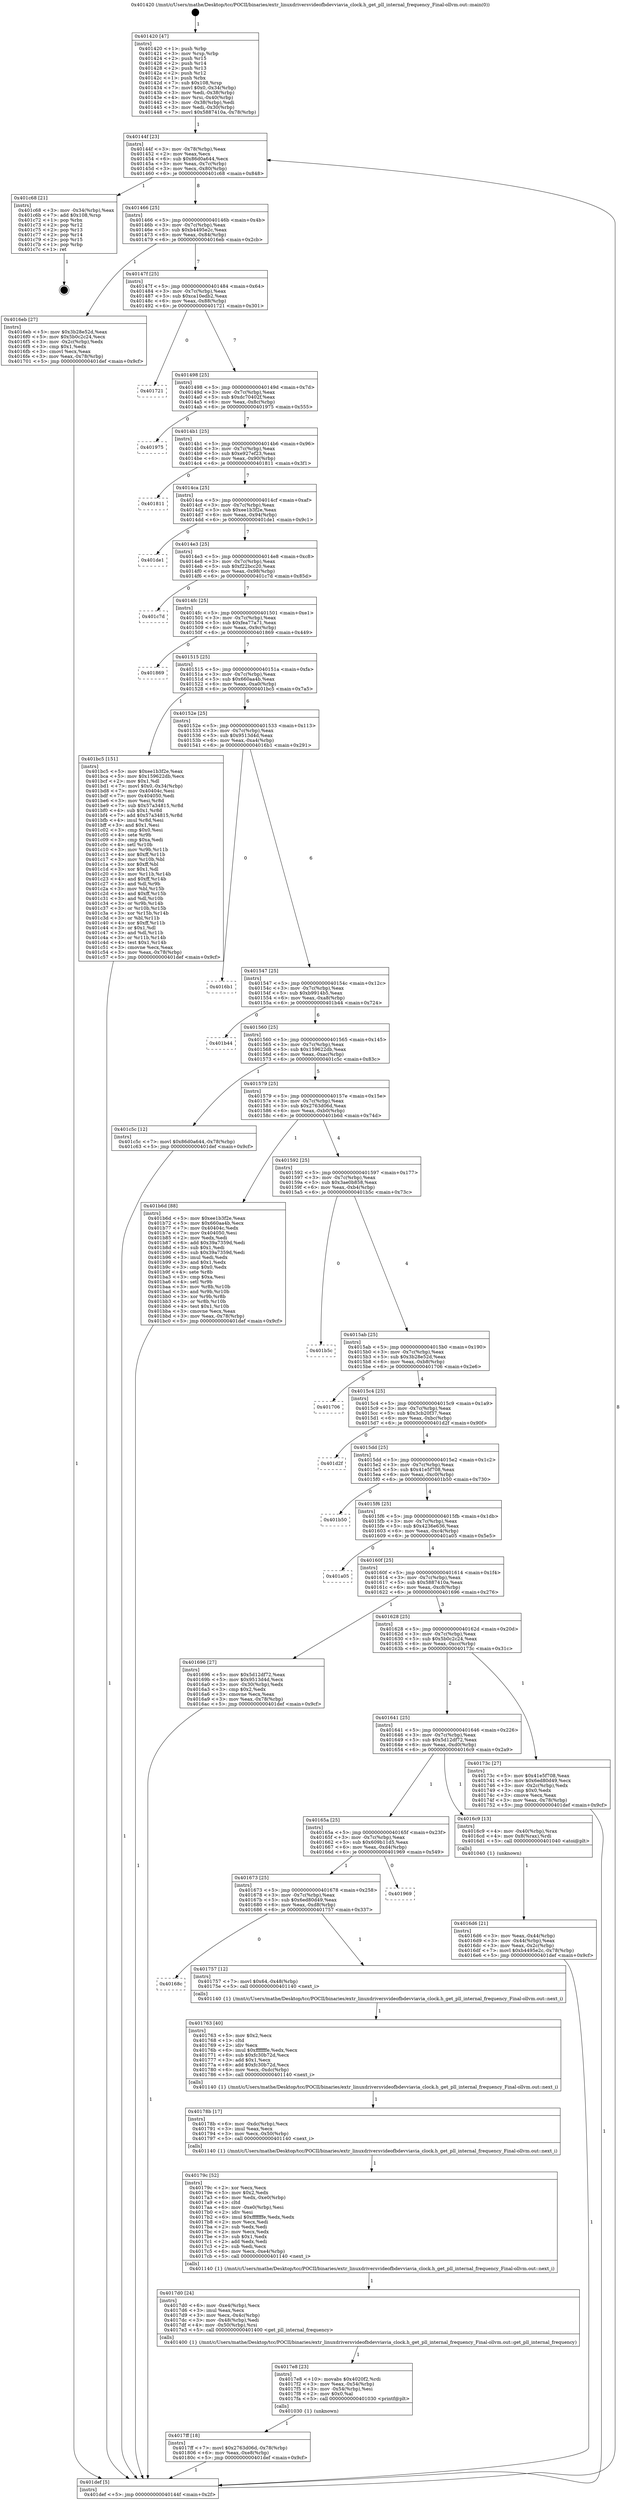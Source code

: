 digraph "0x401420" {
  label = "0x401420 (/mnt/c/Users/mathe/Desktop/tcc/POCII/binaries/extr_linuxdriversvideofbdevviavia_clock.h_get_pll_internal_frequency_Final-ollvm.out::main(0))"
  labelloc = "t"
  node[shape=record]

  Entry [label="",width=0.3,height=0.3,shape=circle,fillcolor=black,style=filled]
  "0x40144f" [label="{
     0x40144f [23]\l
     | [instrs]\l
     &nbsp;&nbsp;0x40144f \<+3\>: mov -0x78(%rbp),%eax\l
     &nbsp;&nbsp;0x401452 \<+2\>: mov %eax,%ecx\l
     &nbsp;&nbsp;0x401454 \<+6\>: sub $0x86d0a644,%ecx\l
     &nbsp;&nbsp;0x40145a \<+3\>: mov %eax,-0x7c(%rbp)\l
     &nbsp;&nbsp;0x40145d \<+3\>: mov %ecx,-0x80(%rbp)\l
     &nbsp;&nbsp;0x401460 \<+6\>: je 0000000000401c68 \<main+0x848\>\l
  }"]
  "0x401c68" [label="{
     0x401c68 [21]\l
     | [instrs]\l
     &nbsp;&nbsp;0x401c68 \<+3\>: mov -0x34(%rbp),%eax\l
     &nbsp;&nbsp;0x401c6b \<+7\>: add $0x108,%rsp\l
     &nbsp;&nbsp;0x401c72 \<+1\>: pop %rbx\l
     &nbsp;&nbsp;0x401c73 \<+2\>: pop %r12\l
     &nbsp;&nbsp;0x401c75 \<+2\>: pop %r13\l
     &nbsp;&nbsp;0x401c77 \<+2\>: pop %r14\l
     &nbsp;&nbsp;0x401c79 \<+2\>: pop %r15\l
     &nbsp;&nbsp;0x401c7b \<+1\>: pop %rbp\l
     &nbsp;&nbsp;0x401c7c \<+1\>: ret\l
  }"]
  "0x401466" [label="{
     0x401466 [25]\l
     | [instrs]\l
     &nbsp;&nbsp;0x401466 \<+5\>: jmp 000000000040146b \<main+0x4b\>\l
     &nbsp;&nbsp;0x40146b \<+3\>: mov -0x7c(%rbp),%eax\l
     &nbsp;&nbsp;0x40146e \<+5\>: sub $0xb4495e2c,%eax\l
     &nbsp;&nbsp;0x401473 \<+6\>: mov %eax,-0x84(%rbp)\l
     &nbsp;&nbsp;0x401479 \<+6\>: je 00000000004016eb \<main+0x2cb\>\l
  }"]
  Exit [label="",width=0.3,height=0.3,shape=circle,fillcolor=black,style=filled,peripheries=2]
  "0x4016eb" [label="{
     0x4016eb [27]\l
     | [instrs]\l
     &nbsp;&nbsp;0x4016eb \<+5\>: mov $0x3b28e52d,%eax\l
     &nbsp;&nbsp;0x4016f0 \<+5\>: mov $0x5b0c2c24,%ecx\l
     &nbsp;&nbsp;0x4016f5 \<+3\>: mov -0x2c(%rbp),%edx\l
     &nbsp;&nbsp;0x4016f8 \<+3\>: cmp $0x1,%edx\l
     &nbsp;&nbsp;0x4016fb \<+3\>: cmovl %ecx,%eax\l
     &nbsp;&nbsp;0x4016fe \<+3\>: mov %eax,-0x78(%rbp)\l
     &nbsp;&nbsp;0x401701 \<+5\>: jmp 0000000000401def \<main+0x9cf\>\l
  }"]
  "0x40147f" [label="{
     0x40147f [25]\l
     | [instrs]\l
     &nbsp;&nbsp;0x40147f \<+5\>: jmp 0000000000401484 \<main+0x64\>\l
     &nbsp;&nbsp;0x401484 \<+3\>: mov -0x7c(%rbp),%eax\l
     &nbsp;&nbsp;0x401487 \<+5\>: sub $0xca10edb2,%eax\l
     &nbsp;&nbsp;0x40148c \<+6\>: mov %eax,-0x88(%rbp)\l
     &nbsp;&nbsp;0x401492 \<+6\>: je 0000000000401721 \<main+0x301\>\l
  }"]
  "0x4017ff" [label="{
     0x4017ff [18]\l
     | [instrs]\l
     &nbsp;&nbsp;0x4017ff \<+7\>: movl $0x2763d06d,-0x78(%rbp)\l
     &nbsp;&nbsp;0x401806 \<+6\>: mov %eax,-0xe8(%rbp)\l
     &nbsp;&nbsp;0x40180c \<+5\>: jmp 0000000000401def \<main+0x9cf\>\l
  }"]
  "0x401721" [label="{
     0x401721\l
  }", style=dashed]
  "0x401498" [label="{
     0x401498 [25]\l
     | [instrs]\l
     &nbsp;&nbsp;0x401498 \<+5\>: jmp 000000000040149d \<main+0x7d\>\l
     &nbsp;&nbsp;0x40149d \<+3\>: mov -0x7c(%rbp),%eax\l
     &nbsp;&nbsp;0x4014a0 \<+5\>: sub $0xdc70402f,%eax\l
     &nbsp;&nbsp;0x4014a5 \<+6\>: mov %eax,-0x8c(%rbp)\l
     &nbsp;&nbsp;0x4014ab \<+6\>: je 0000000000401975 \<main+0x555\>\l
  }"]
  "0x4017e8" [label="{
     0x4017e8 [23]\l
     | [instrs]\l
     &nbsp;&nbsp;0x4017e8 \<+10\>: movabs $0x4020f2,%rdi\l
     &nbsp;&nbsp;0x4017f2 \<+3\>: mov %eax,-0x54(%rbp)\l
     &nbsp;&nbsp;0x4017f5 \<+3\>: mov -0x54(%rbp),%esi\l
     &nbsp;&nbsp;0x4017f8 \<+2\>: mov $0x0,%al\l
     &nbsp;&nbsp;0x4017fa \<+5\>: call 0000000000401030 \<printf@plt\>\l
     | [calls]\l
     &nbsp;&nbsp;0x401030 \{1\} (unknown)\l
  }"]
  "0x401975" [label="{
     0x401975\l
  }", style=dashed]
  "0x4014b1" [label="{
     0x4014b1 [25]\l
     | [instrs]\l
     &nbsp;&nbsp;0x4014b1 \<+5\>: jmp 00000000004014b6 \<main+0x96\>\l
     &nbsp;&nbsp;0x4014b6 \<+3\>: mov -0x7c(%rbp),%eax\l
     &nbsp;&nbsp;0x4014b9 \<+5\>: sub $0xe927ef23,%eax\l
     &nbsp;&nbsp;0x4014be \<+6\>: mov %eax,-0x90(%rbp)\l
     &nbsp;&nbsp;0x4014c4 \<+6\>: je 0000000000401811 \<main+0x3f1\>\l
  }"]
  "0x4017d0" [label="{
     0x4017d0 [24]\l
     | [instrs]\l
     &nbsp;&nbsp;0x4017d0 \<+6\>: mov -0xe4(%rbp),%ecx\l
     &nbsp;&nbsp;0x4017d6 \<+3\>: imul %eax,%ecx\l
     &nbsp;&nbsp;0x4017d9 \<+3\>: mov %ecx,-0x4c(%rbp)\l
     &nbsp;&nbsp;0x4017dc \<+3\>: mov -0x48(%rbp),%edi\l
     &nbsp;&nbsp;0x4017df \<+4\>: mov -0x50(%rbp),%rsi\l
     &nbsp;&nbsp;0x4017e3 \<+5\>: call 0000000000401400 \<get_pll_internal_frequency\>\l
     | [calls]\l
     &nbsp;&nbsp;0x401400 \{1\} (/mnt/c/Users/mathe/Desktop/tcc/POCII/binaries/extr_linuxdriversvideofbdevviavia_clock.h_get_pll_internal_frequency_Final-ollvm.out::get_pll_internal_frequency)\l
  }"]
  "0x401811" [label="{
     0x401811\l
  }", style=dashed]
  "0x4014ca" [label="{
     0x4014ca [25]\l
     | [instrs]\l
     &nbsp;&nbsp;0x4014ca \<+5\>: jmp 00000000004014cf \<main+0xaf\>\l
     &nbsp;&nbsp;0x4014cf \<+3\>: mov -0x7c(%rbp),%eax\l
     &nbsp;&nbsp;0x4014d2 \<+5\>: sub $0xee1b3f2e,%eax\l
     &nbsp;&nbsp;0x4014d7 \<+6\>: mov %eax,-0x94(%rbp)\l
     &nbsp;&nbsp;0x4014dd \<+6\>: je 0000000000401de1 \<main+0x9c1\>\l
  }"]
  "0x40179c" [label="{
     0x40179c [52]\l
     | [instrs]\l
     &nbsp;&nbsp;0x40179c \<+2\>: xor %ecx,%ecx\l
     &nbsp;&nbsp;0x40179e \<+5\>: mov $0x2,%edx\l
     &nbsp;&nbsp;0x4017a3 \<+6\>: mov %edx,-0xe0(%rbp)\l
     &nbsp;&nbsp;0x4017a9 \<+1\>: cltd\l
     &nbsp;&nbsp;0x4017aa \<+6\>: mov -0xe0(%rbp),%esi\l
     &nbsp;&nbsp;0x4017b0 \<+2\>: idiv %esi\l
     &nbsp;&nbsp;0x4017b2 \<+6\>: imul $0xfffffffe,%edx,%edx\l
     &nbsp;&nbsp;0x4017b8 \<+2\>: mov %ecx,%edi\l
     &nbsp;&nbsp;0x4017ba \<+2\>: sub %edx,%edi\l
     &nbsp;&nbsp;0x4017bc \<+2\>: mov %ecx,%edx\l
     &nbsp;&nbsp;0x4017be \<+3\>: sub $0x1,%edx\l
     &nbsp;&nbsp;0x4017c1 \<+2\>: add %edx,%edi\l
     &nbsp;&nbsp;0x4017c3 \<+2\>: sub %edi,%ecx\l
     &nbsp;&nbsp;0x4017c5 \<+6\>: mov %ecx,-0xe4(%rbp)\l
     &nbsp;&nbsp;0x4017cb \<+5\>: call 0000000000401140 \<next_i\>\l
     | [calls]\l
     &nbsp;&nbsp;0x401140 \{1\} (/mnt/c/Users/mathe/Desktop/tcc/POCII/binaries/extr_linuxdriversvideofbdevviavia_clock.h_get_pll_internal_frequency_Final-ollvm.out::next_i)\l
  }"]
  "0x401de1" [label="{
     0x401de1\l
  }", style=dashed]
  "0x4014e3" [label="{
     0x4014e3 [25]\l
     | [instrs]\l
     &nbsp;&nbsp;0x4014e3 \<+5\>: jmp 00000000004014e8 \<main+0xc8\>\l
     &nbsp;&nbsp;0x4014e8 \<+3\>: mov -0x7c(%rbp),%eax\l
     &nbsp;&nbsp;0x4014eb \<+5\>: sub $0xf22bcc20,%eax\l
     &nbsp;&nbsp;0x4014f0 \<+6\>: mov %eax,-0x98(%rbp)\l
     &nbsp;&nbsp;0x4014f6 \<+6\>: je 0000000000401c7d \<main+0x85d\>\l
  }"]
  "0x40178b" [label="{
     0x40178b [17]\l
     | [instrs]\l
     &nbsp;&nbsp;0x40178b \<+6\>: mov -0xdc(%rbp),%ecx\l
     &nbsp;&nbsp;0x401791 \<+3\>: imul %eax,%ecx\l
     &nbsp;&nbsp;0x401794 \<+3\>: mov %ecx,-0x50(%rbp)\l
     &nbsp;&nbsp;0x401797 \<+5\>: call 0000000000401140 \<next_i\>\l
     | [calls]\l
     &nbsp;&nbsp;0x401140 \{1\} (/mnt/c/Users/mathe/Desktop/tcc/POCII/binaries/extr_linuxdriversvideofbdevviavia_clock.h_get_pll_internal_frequency_Final-ollvm.out::next_i)\l
  }"]
  "0x401c7d" [label="{
     0x401c7d\l
  }", style=dashed]
  "0x4014fc" [label="{
     0x4014fc [25]\l
     | [instrs]\l
     &nbsp;&nbsp;0x4014fc \<+5\>: jmp 0000000000401501 \<main+0xe1\>\l
     &nbsp;&nbsp;0x401501 \<+3\>: mov -0x7c(%rbp),%eax\l
     &nbsp;&nbsp;0x401504 \<+5\>: sub $0xfea77a71,%eax\l
     &nbsp;&nbsp;0x401509 \<+6\>: mov %eax,-0x9c(%rbp)\l
     &nbsp;&nbsp;0x40150f \<+6\>: je 0000000000401869 \<main+0x449\>\l
  }"]
  "0x401763" [label="{
     0x401763 [40]\l
     | [instrs]\l
     &nbsp;&nbsp;0x401763 \<+5\>: mov $0x2,%ecx\l
     &nbsp;&nbsp;0x401768 \<+1\>: cltd\l
     &nbsp;&nbsp;0x401769 \<+2\>: idiv %ecx\l
     &nbsp;&nbsp;0x40176b \<+6\>: imul $0xfffffffe,%edx,%ecx\l
     &nbsp;&nbsp;0x401771 \<+6\>: sub $0xfc30b72d,%ecx\l
     &nbsp;&nbsp;0x401777 \<+3\>: add $0x1,%ecx\l
     &nbsp;&nbsp;0x40177a \<+6\>: add $0xfc30b72d,%ecx\l
     &nbsp;&nbsp;0x401780 \<+6\>: mov %ecx,-0xdc(%rbp)\l
     &nbsp;&nbsp;0x401786 \<+5\>: call 0000000000401140 \<next_i\>\l
     | [calls]\l
     &nbsp;&nbsp;0x401140 \{1\} (/mnt/c/Users/mathe/Desktop/tcc/POCII/binaries/extr_linuxdriversvideofbdevviavia_clock.h_get_pll_internal_frequency_Final-ollvm.out::next_i)\l
  }"]
  "0x401869" [label="{
     0x401869\l
  }", style=dashed]
  "0x401515" [label="{
     0x401515 [25]\l
     | [instrs]\l
     &nbsp;&nbsp;0x401515 \<+5\>: jmp 000000000040151a \<main+0xfa\>\l
     &nbsp;&nbsp;0x40151a \<+3\>: mov -0x7c(%rbp),%eax\l
     &nbsp;&nbsp;0x40151d \<+5\>: sub $0x660aa4b,%eax\l
     &nbsp;&nbsp;0x401522 \<+6\>: mov %eax,-0xa0(%rbp)\l
     &nbsp;&nbsp;0x401528 \<+6\>: je 0000000000401bc5 \<main+0x7a5\>\l
  }"]
  "0x40168c" [label="{
     0x40168c\l
  }", style=dashed]
  "0x401bc5" [label="{
     0x401bc5 [151]\l
     | [instrs]\l
     &nbsp;&nbsp;0x401bc5 \<+5\>: mov $0xee1b3f2e,%eax\l
     &nbsp;&nbsp;0x401bca \<+5\>: mov $0x159622db,%ecx\l
     &nbsp;&nbsp;0x401bcf \<+2\>: mov $0x1,%dl\l
     &nbsp;&nbsp;0x401bd1 \<+7\>: movl $0x0,-0x34(%rbp)\l
     &nbsp;&nbsp;0x401bd8 \<+7\>: mov 0x40404c,%esi\l
     &nbsp;&nbsp;0x401bdf \<+7\>: mov 0x404050,%edi\l
     &nbsp;&nbsp;0x401be6 \<+3\>: mov %esi,%r8d\l
     &nbsp;&nbsp;0x401be9 \<+7\>: sub $0x57a34815,%r8d\l
     &nbsp;&nbsp;0x401bf0 \<+4\>: sub $0x1,%r8d\l
     &nbsp;&nbsp;0x401bf4 \<+7\>: add $0x57a34815,%r8d\l
     &nbsp;&nbsp;0x401bfb \<+4\>: imul %r8d,%esi\l
     &nbsp;&nbsp;0x401bff \<+3\>: and $0x1,%esi\l
     &nbsp;&nbsp;0x401c02 \<+3\>: cmp $0x0,%esi\l
     &nbsp;&nbsp;0x401c05 \<+4\>: sete %r9b\l
     &nbsp;&nbsp;0x401c09 \<+3\>: cmp $0xa,%edi\l
     &nbsp;&nbsp;0x401c0c \<+4\>: setl %r10b\l
     &nbsp;&nbsp;0x401c10 \<+3\>: mov %r9b,%r11b\l
     &nbsp;&nbsp;0x401c13 \<+4\>: xor $0xff,%r11b\l
     &nbsp;&nbsp;0x401c17 \<+3\>: mov %r10b,%bl\l
     &nbsp;&nbsp;0x401c1a \<+3\>: xor $0xff,%bl\l
     &nbsp;&nbsp;0x401c1d \<+3\>: xor $0x1,%dl\l
     &nbsp;&nbsp;0x401c20 \<+3\>: mov %r11b,%r14b\l
     &nbsp;&nbsp;0x401c23 \<+4\>: and $0xff,%r14b\l
     &nbsp;&nbsp;0x401c27 \<+3\>: and %dl,%r9b\l
     &nbsp;&nbsp;0x401c2a \<+3\>: mov %bl,%r15b\l
     &nbsp;&nbsp;0x401c2d \<+4\>: and $0xff,%r15b\l
     &nbsp;&nbsp;0x401c31 \<+3\>: and %dl,%r10b\l
     &nbsp;&nbsp;0x401c34 \<+3\>: or %r9b,%r14b\l
     &nbsp;&nbsp;0x401c37 \<+3\>: or %r10b,%r15b\l
     &nbsp;&nbsp;0x401c3a \<+3\>: xor %r15b,%r14b\l
     &nbsp;&nbsp;0x401c3d \<+3\>: or %bl,%r11b\l
     &nbsp;&nbsp;0x401c40 \<+4\>: xor $0xff,%r11b\l
     &nbsp;&nbsp;0x401c44 \<+3\>: or $0x1,%dl\l
     &nbsp;&nbsp;0x401c47 \<+3\>: and %dl,%r11b\l
     &nbsp;&nbsp;0x401c4a \<+3\>: or %r11b,%r14b\l
     &nbsp;&nbsp;0x401c4d \<+4\>: test $0x1,%r14b\l
     &nbsp;&nbsp;0x401c51 \<+3\>: cmovne %ecx,%eax\l
     &nbsp;&nbsp;0x401c54 \<+3\>: mov %eax,-0x78(%rbp)\l
     &nbsp;&nbsp;0x401c57 \<+5\>: jmp 0000000000401def \<main+0x9cf\>\l
  }"]
  "0x40152e" [label="{
     0x40152e [25]\l
     | [instrs]\l
     &nbsp;&nbsp;0x40152e \<+5\>: jmp 0000000000401533 \<main+0x113\>\l
     &nbsp;&nbsp;0x401533 \<+3\>: mov -0x7c(%rbp),%eax\l
     &nbsp;&nbsp;0x401536 \<+5\>: sub $0x9513d4d,%eax\l
     &nbsp;&nbsp;0x40153b \<+6\>: mov %eax,-0xa4(%rbp)\l
     &nbsp;&nbsp;0x401541 \<+6\>: je 00000000004016b1 \<main+0x291\>\l
  }"]
  "0x401757" [label="{
     0x401757 [12]\l
     | [instrs]\l
     &nbsp;&nbsp;0x401757 \<+7\>: movl $0x64,-0x48(%rbp)\l
     &nbsp;&nbsp;0x40175e \<+5\>: call 0000000000401140 \<next_i\>\l
     | [calls]\l
     &nbsp;&nbsp;0x401140 \{1\} (/mnt/c/Users/mathe/Desktop/tcc/POCII/binaries/extr_linuxdriversvideofbdevviavia_clock.h_get_pll_internal_frequency_Final-ollvm.out::next_i)\l
  }"]
  "0x4016b1" [label="{
     0x4016b1\l
  }", style=dashed]
  "0x401547" [label="{
     0x401547 [25]\l
     | [instrs]\l
     &nbsp;&nbsp;0x401547 \<+5\>: jmp 000000000040154c \<main+0x12c\>\l
     &nbsp;&nbsp;0x40154c \<+3\>: mov -0x7c(%rbp),%eax\l
     &nbsp;&nbsp;0x40154f \<+5\>: sub $0xb9914b5,%eax\l
     &nbsp;&nbsp;0x401554 \<+6\>: mov %eax,-0xa8(%rbp)\l
     &nbsp;&nbsp;0x40155a \<+6\>: je 0000000000401b44 \<main+0x724\>\l
  }"]
  "0x401673" [label="{
     0x401673 [25]\l
     | [instrs]\l
     &nbsp;&nbsp;0x401673 \<+5\>: jmp 0000000000401678 \<main+0x258\>\l
     &nbsp;&nbsp;0x401678 \<+3\>: mov -0x7c(%rbp),%eax\l
     &nbsp;&nbsp;0x40167b \<+5\>: sub $0x6ed80d49,%eax\l
     &nbsp;&nbsp;0x401680 \<+6\>: mov %eax,-0xd8(%rbp)\l
     &nbsp;&nbsp;0x401686 \<+6\>: je 0000000000401757 \<main+0x337\>\l
  }"]
  "0x401b44" [label="{
     0x401b44\l
  }", style=dashed]
  "0x401560" [label="{
     0x401560 [25]\l
     | [instrs]\l
     &nbsp;&nbsp;0x401560 \<+5\>: jmp 0000000000401565 \<main+0x145\>\l
     &nbsp;&nbsp;0x401565 \<+3\>: mov -0x7c(%rbp),%eax\l
     &nbsp;&nbsp;0x401568 \<+5\>: sub $0x159622db,%eax\l
     &nbsp;&nbsp;0x40156d \<+6\>: mov %eax,-0xac(%rbp)\l
     &nbsp;&nbsp;0x401573 \<+6\>: je 0000000000401c5c \<main+0x83c\>\l
  }"]
  "0x401969" [label="{
     0x401969\l
  }", style=dashed]
  "0x401c5c" [label="{
     0x401c5c [12]\l
     | [instrs]\l
     &nbsp;&nbsp;0x401c5c \<+7\>: movl $0x86d0a644,-0x78(%rbp)\l
     &nbsp;&nbsp;0x401c63 \<+5\>: jmp 0000000000401def \<main+0x9cf\>\l
  }"]
  "0x401579" [label="{
     0x401579 [25]\l
     | [instrs]\l
     &nbsp;&nbsp;0x401579 \<+5\>: jmp 000000000040157e \<main+0x15e\>\l
     &nbsp;&nbsp;0x40157e \<+3\>: mov -0x7c(%rbp),%eax\l
     &nbsp;&nbsp;0x401581 \<+5\>: sub $0x2763d06d,%eax\l
     &nbsp;&nbsp;0x401586 \<+6\>: mov %eax,-0xb0(%rbp)\l
     &nbsp;&nbsp;0x40158c \<+6\>: je 0000000000401b6d \<main+0x74d\>\l
  }"]
  "0x4016d6" [label="{
     0x4016d6 [21]\l
     | [instrs]\l
     &nbsp;&nbsp;0x4016d6 \<+3\>: mov %eax,-0x44(%rbp)\l
     &nbsp;&nbsp;0x4016d9 \<+3\>: mov -0x44(%rbp),%eax\l
     &nbsp;&nbsp;0x4016dc \<+3\>: mov %eax,-0x2c(%rbp)\l
     &nbsp;&nbsp;0x4016df \<+7\>: movl $0xb4495e2c,-0x78(%rbp)\l
     &nbsp;&nbsp;0x4016e6 \<+5\>: jmp 0000000000401def \<main+0x9cf\>\l
  }"]
  "0x401b6d" [label="{
     0x401b6d [88]\l
     | [instrs]\l
     &nbsp;&nbsp;0x401b6d \<+5\>: mov $0xee1b3f2e,%eax\l
     &nbsp;&nbsp;0x401b72 \<+5\>: mov $0x660aa4b,%ecx\l
     &nbsp;&nbsp;0x401b77 \<+7\>: mov 0x40404c,%edx\l
     &nbsp;&nbsp;0x401b7e \<+7\>: mov 0x404050,%esi\l
     &nbsp;&nbsp;0x401b85 \<+2\>: mov %edx,%edi\l
     &nbsp;&nbsp;0x401b87 \<+6\>: add $0x39a7359d,%edi\l
     &nbsp;&nbsp;0x401b8d \<+3\>: sub $0x1,%edi\l
     &nbsp;&nbsp;0x401b90 \<+6\>: sub $0x39a7359d,%edi\l
     &nbsp;&nbsp;0x401b96 \<+3\>: imul %edi,%edx\l
     &nbsp;&nbsp;0x401b99 \<+3\>: and $0x1,%edx\l
     &nbsp;&nbsp;0x401b9c \<+3\>: cmp $0x0,%edx\l
     &nbsp;&nbsp;0x401b9f \<+4\>: sete %r8b\l
     &nbsp;&nbsp;0x401ba3 \<+3\>: cmp $0xa,%esi\l
     &nbsp;&nbsp;0x401ba6 \<+4\>: setl %r9b\l
     &nbsp;&nbsp;0x401baa \<+3\>: mov %r8b,%r10b\l
     &nbsp;&nbsp;0x401bad \<+3\>: and %r9b,%r10b\l
     &nbsp;&nbsp;0x401bb0 \<+3\>: xor %r9b,%r8b\l
     &nbsp;&nbsp;0x401bb3 \<+3\>: or %r8b,%r10b\l
     &nbsp;&nbsp;0x401bb6 \<+4\>: test $0x1,%r10b\l
     &nbsp;&nbsp;0x401bba \<+3\>: cmovne %ecx,%eax\l
     &nbsp;&nbsp;0x401bbd \<+3\>: mov %eax,-0x78(%rbp)\l
     &nbsp;&nbsp;0x401bc0 \<+5\>: jmp 0000000000401def \<main+0x9cf\>\l
  }"]
  "0x401592" [label="{
     0x401592 [25]\l
     | [instrs]\l
     &nbsp;&nbsp;0x401592 \<+5\>: jmp 0000000000401597 \<main+0x177\>\l
     &nbsp;&nbsp;0x401597 \<+3\>: mov -0x7c(%rbp),%eax\l
     &nbsp;&nbsp;0x40159a \<+5\>: sub $0x3ae0b858,%eax\l
     &nbsp;&nbsp;0x40159f \<+6\>: mov %eax,-0xb4(%rbp)\l
     &nbsp;&nbsp;0x4015a5 \<+6\>: je 0000000000401b5c \<main+0x73c\>\l
  }"]
  "0x40165a" [label="{
     0x40165a [25]\l
     | [instrs]\l
     &nbsp;&nbsp;0x40165a \<+5\>: jmp 000000000040165f \<main+0x23f\>\l
     &nbsp;&nbsp;0x40165f \<+3\>: mov -0x7c(%rbp),%eax\l
     &nbsp;&nbsp;0x401662 \<+5\>: sub $0x609b11d5,%eax\l
     &nbsp;&nbsp;0x401667 \<+6\>: mov %eax,-0xd4(%rbp)\l
     &nbsp;&nbsp;0x40166d \<+6\>: je 0000000000401969 \<main+0x549\>\l
  }"]
  "0x401b5c" [label="{
     0x401b5c\l
  }", style=dashed]
  "0x4015ab" [label="{
     0x4015ab [25]\l
     | [instrs]\l
     &nbsp;&nbsp;0x4015ab \<+5\>: jmp 00000000004015b0 \<main+0x190\>\l
     &nbsp;&nbsp;0x4015b0 \<+3\>: mov -0x7c(%rbp),%eax\l
     &nbsp;&nbsp;0x4015b3 \<+5\>: sub $0x3b28e52d,%eax\l
     &nbsp;&nbsp;0x4015b8 \<+6\>: mov %eax,-0xb8(%rbp)\l
     &nbsp;&nbsp;0x4015be \<+6\>: je 0000000000401706 \<main+0x2e6\>\l
  }"]
  "0x4016c9" [label="{
     0x4016c9 [13]\l
     | [instrs]\l
     &nbsp;&nbsp;0x4016c9 \<+4\>: mov -0x40(%rbp),%rax\l
     &nbsp;&nbsp;0x4016cd \<+4\>: mov 0x8(%rax),%rdi\l
     &nbsp;&nbsp;0x4016d1 \<+5\>: call 0000000000401040 \<atoi@plt\>\l
     | [calls]\l
     &nbsp;&nbsp;0x401040 \{1\} (unknown)\l
  }"]
  "0x401706" [label="{
     0x401706\l
  }", style=dashed]
  "0x4015c4" [label="{
     0x4015c4 [25]\l
     | [instrs]\l
     &nbsp;&nbsp;0x4015c4 \<+5\>: jmp 00000000004015c9 \<main+0x1a9\>\l
     &nbsp;&nbsp;0x4015c9 \<+3\>: mov -0x7c(%rbp),%eax\l
     &nbsp;&nbsp;0x4015cc \<+5\>: sub $0x3cb20f37,%eax\l
     &nbsp;&nbsp;0x4015d1 \<+6\>: mov %eax,-0xbc(%rbp)\l
     &nbsp;&nbsp;0x4015d7 \<+6\>: je 0000000000401d2f \<main+0x90f\>\l
  }"]
  "0x401641" [label="{
     0x401641 [25]\l
     | [instrs]\l
     &nbsp;&nbsp;0x401641 \<+5\>: jmp 0000000000401646 \<main+0x226\>\l
     &nbsp;&nbsp;0x401646 \<+3\>: mov -0x7c(%rbp),%eax\l
     &nbsp;&nbsp;0x401649 \<+5\>: sub $0x5d12df72,%eax\l
     &nbsp;&nbsp;0x40164e \<+6\>: mov %eax,-0xd0(%rbp)\l
     &nbsp;&nbsp;0x401654 \<+6\>: je 00000000004016c9 \<main+0x2a9\>\l
  }"]
  "0x401d2f" [label="{
     0x401d2f\l
  }", style=dashed]
  "0x4015dd" [label="{
     0x4015dd [25]\l
     | [instrs]\l
     &nbsp;&nbsp;0x4015dd \<+5\>: jmp 00000000004015e2 \<main+0x1c2\>\l
     &nbsp;&nbsp;0x4015e2 \<+3\>: mov -0x7c(%rbp),%eax\l
     &nbsp;&nbsp;0x4015e5 \<+5\>: sub $0x41e5f708,%eax\l
     &nbsp;&nbsp;0x4015ea \<+6\>: mov %eax,-0xc0(%rbp)\l
     &nbsp;&nbsp;0x4015f0 \<+6\>: je 0000000000401b50 \<main+0x730\>\l
  }"]
  "0x40173c" [label="{
     0x40173c [27]\l
     | [instrs]\l
     &nbsp;&nbsp;0x40173c \<+5\>: mov $0x41e5f708,%eax\l
     &nbsp;&nbsp;0x401741 \<+5\>: mov $0x6ed80d49,%ecx\l
     &nbsp;&nbsp;0x401746 \<+3\>: mov -0x2c(%rbp),%edx\l
     &nbsp;&nbsp;0x401749 \<+3\>: cmp $0x0,%edx\l
     &nbsp;&nbsp;0x40174c \<+3\>: cmove %ecx,%eax\l
     &nbsp;&nbsp;0x40174f \<+3\>: mov %eax,-0x78(%rbp)\l
     &nbsp;&nbsp;0x401752 \<+5\>: jmp 0000000000401def \<main+0x9cf\>\l
  }"]
  "0x401b50" [label="{
     0x401b50\l
  }", style=dashed]
  "0x4015f6" [label="{
     0x4015f6 [25]\l
     | [instrs]\l
     &nbsp;&nbsp;0x4015f6 \<+5\>: jmp 00000000004015fb \<main+0x1db\>\l
     &nbsp;&nbsp;0x4015fb \<+3\>: mov -0x7c(%rbp),%eax\l
     &nbsp;&nbsp;0x4015fe \<+5\>: sub $0x4236e636,%eax\l
     &nbsp;&nbsp;0x401603 \<+6\>: mov %eax,-0xc4(%rbp)\l
     &nbsp;&nbsp;0x401609 \<+6\>: je 0000000000401a05 \<main+0x5e5\>\l
  }"]
  "0x401420" [label="{
     0x401420 [47]\l
     | [instrs]\l
     &nbsp;&nbsp;0x401420 \<+1\>: push %rbp\l
     &nbsp;&nbsp;0x401421 \<+3\>: mov %rsp,%rbp\l
     &nbsp;&nbsp;0x401424 \<+2\>: push %r15\l
     &nbsp;&nbsp;0x401426 \<+2\>: push %r14\l
     &nbsp;&nbsp;0x401428 \<+2\>: push %r13\l
     &nbsp;&nbsp;0x40142a \<+2\>: push %r12\l
     &nbsp;&nbsp;0x40142c \<+1\>: push %rbx\l
     &nbsp;&nbsp;0x40142d \<+7\>: sub $0x108,%rsp\l
     &nbsp;&nbsp;0x401434 \<+7\>: movl $0x0,-0x34(%rbp)\l
     &nbsp;&nbsp;0x40143b \<+3\>: mov %edi,-0x38(%rbp)\l
     &nbsp;&nbsp;0x40143e \<+4\>: mov %rsi,-0x40(%rbp)\l
     &nbsp;&nbsp;0x401442 \<+3\>: mov -0x38(%rbp),%edi\l
     &nbsp;&nbsp;0x401445 \<+3\>: mov %edi,-0x30(%rbp)\l
     &nbsp;&nbsp;0x401448 \<+7\>: movl $0x5887410a,-0x78(%rbp)\l
  }"]
  "0x401a05" [label="{
     0x401a05\l
  }", style=dashed]
  "0x40160f" [label="{
     0x40160f [25]\l
     | [instrs]\l
     &nbsp;&nbsp;0x40160f \<+5\>: jmp 0000000000401614 \<main+0x1f4\>\l
     &nbsp;&nbsp;0x401614 \<+3\>: mov -0x7c(%rbp),%eax\l
     &nbsp;&nbsp;0x401617 \<+5\>: sub $0x5887410a,%eax\l
     &nbsp;&nbsp;0x40161c \<+6\>: mov %eax,-0xc8(%rbp)\l
     &nbsp;&nbsp;0x401622 \<+6\>: je 0000000000401696 \<main+0x276\>\l
  }"]
  "0x401def" [label="{
     0x401def [5]\l
     | [instrs]\l
     &nbsp;&nbsp;0x401def \<+5\>: jmp 000000000040144f \<main+0x2f\>\l
  }"]
  "0x401696" [label="{
     0x401696 [27]\l
     | [instrs]\l
     &nbsp;&nbsp;0x401696 \<+5\>: mov $0x5d12df72,%eax\l
     &nbsp;&nbsp;0x40169b \<+5\>: mov $0x9513d4d,%ecx\l
     &nbsp;&nbsp;0x4016a0 \<+3\>: mov -0x30(%rbp),%edx\l
     &nbsp;&nbsp;0x4016a3 \<+3\>: cmp $0x2,%edx\l
     &nbsp;&nbsp;0x4016a6 \<+3\>: cmovne %ecx,%eax\l
     &nbsp;&nbsp;0x4016a9 \<+3\>: mov %eax,-0x78(%rbp)\l
     &nbsp;&nbsp;0x4016ac \<+5\>: jmp 0000000000401def \<main+0x9cf\>\l
  }"]
  "0x401628" [label="{
     0x401628 [25]\l
     | [instrs]\l
     &nbsp;&nbsp;0x401628 \<+5\>: jmp 000000000040162d \<main+0x20d\>\l
     &nbsp;&nbsp;0x40162d \<+3\>: mov -0x7c(%rbp),%eax\l
     &nbsp;&nbsp;0x401630 \<+5\>: sub $0x5b0c2c24,%eax\l
     &nbsp;&nbsp;0x401635 \<+6\>: mov %eax,-0xcc(%rbp)\l
     &nbsp;&nbsp;0x40163b \<+6\>: je 000000000040173c \<main+0x31c\>\l
  }"]
  Entry -> "0x401420" [label=" 1"]
  "0x40144f" -> "0x401c68" [label=" 1"]
  "0x40144f" -> "0x401466" [label=" 8"]
  "0x401c68" -> Exit [label=" 1"]
  "0x401466" -> "0x4016eb" [label=" 1"]
  "0x401466" -> "0x40147f" [label=" 7"]
  "0x401c5c" -> "0x401def" [label=" 1"]
  "0x40147f" -> "0x401721" [label=" 0"]
  "0x40147f" -> "0x401498" [label=" 7"]
  "0x401bc5" -> "0x401def" [label=" 1"]
  "0x401498" -> "0x401975" [label=" 0"]
  "0x401498" -> "0x4014b1" [label=" 7"]
  "0x401b6d" -> "0x401def" [label=" 1"]
  "0x4014b1" -> "0x401811" [label=" 0"]
  "0x4014b1" -> "0x4014ca" [label=" 7"]
  "0x4017ff" -> "0x401def" [label=" 1"]
  "0x4014ca" -> "0x401de1" [label=" 0"]
  "0x4014ca" -> "0x4014e3" [label=" 7"]
  "0x4017e8" -> "0x4017ff" [label=" 1"]
  "0x4014e3" -> "0x401c7d" [label=" 0"]
  "0x4014e3" -> "0x4014fc" [label=" 7"]
  "0x4017d0" -> "0x4017e8" [label=" 1"]
  "0x4014fc" -> "0x401869" [label=" 0"]
  "0x4014fc" -> "0x401515" [label=" 7"]
  "0x40179c" -> "0x4017d0" [label=" 1"]
  "0x401515" -> "0x401bc5" [label=" 1"]
  "0x401515" -> "0x40152e" [label=" 6"]
  "0x40178b" -> "0x40179c" [label=" 1"]
  "0x40152e" -> "0x4016b1" [label=" 0"]
  "0x40152e" -> "0x401547" [label=" 6"]
  "0x401763" -> "0x40178b" [label=" 1"]
  "0x401547" -> "0x401b44" [label=" 0"]
  "0x401547" -> "0x401560" [label=" 6"]
  "0x401673" -> "0x40168c" [label=" 0"]
  "0x401560" -> "0x401c5c" [label=" 1"]
  "0x401560" -> "0x401579" [label=" 5"]
  "0x401673" -> "0x401757" [label=" 1"]
  "0x401579" -> "0x401b6d" [label=" 1"]
  "0x401579" -> "0x401592" [label=" 4"]
  "0x40165a" -> "0x401673" [label=" 1"]
  "0x401592" -> "0x401b5c" [label=" 0"]
  "0x401592" -> "0x4015ab" [label=" 4"]
  "0x40165a" -> "0x401969" [label=" 0"]
  "0x4015ab" -> "0x401706" [label=" 0"]
  "0x4015ab" -> "0x4015c4" [label=" 4"]
  "0x401757" -> "0x401763" [label=" 1"]
  "0x4015c4" -> "0x401d2f" [label=" 0"]
  "0x4015c4" -> "0x4015dd" [label=" 4"]
  "0x4016eb" -> "0x401def" [label=" 1"]
  "0x4015dd" -> "0x401b50" [label=" 0"]
  "0x4015dd" -> "0x4015f6" [label=" 4"]
  "0x4016d6" -> "0x401def" [label=" 1"]
  "0x4015f6" -> "0x401a05" [label=" 0"]
  "0x4015f6" -> "0x40160f" [label=" 4"]
  "0x401641" -> "0x40165a" [label=" 1"]
  "0x40160f" -> "0x401696" [label=" 1"]
  "0x40160f" -> "0x401628" [label=" 3"]
  "0x401696" -> "0x401def" [label=" 1"]
  "0x401420" -> "0x40144f" [label=" 1"]
  "0x401def" -> "0x40144f" [label=" 8"]
  "0x4016c9" -> "0x4016d6" [label=" 1"]
  "0x401628" -> "0x40173c" [label=" 1"]
  "0x401628" -> "0x401641" [label=" 2"]
  "0x40173c" -> "0x401def" [label=" 1"]
  "0x401641" -> "0x4016c9" [label=" 1"]
}

